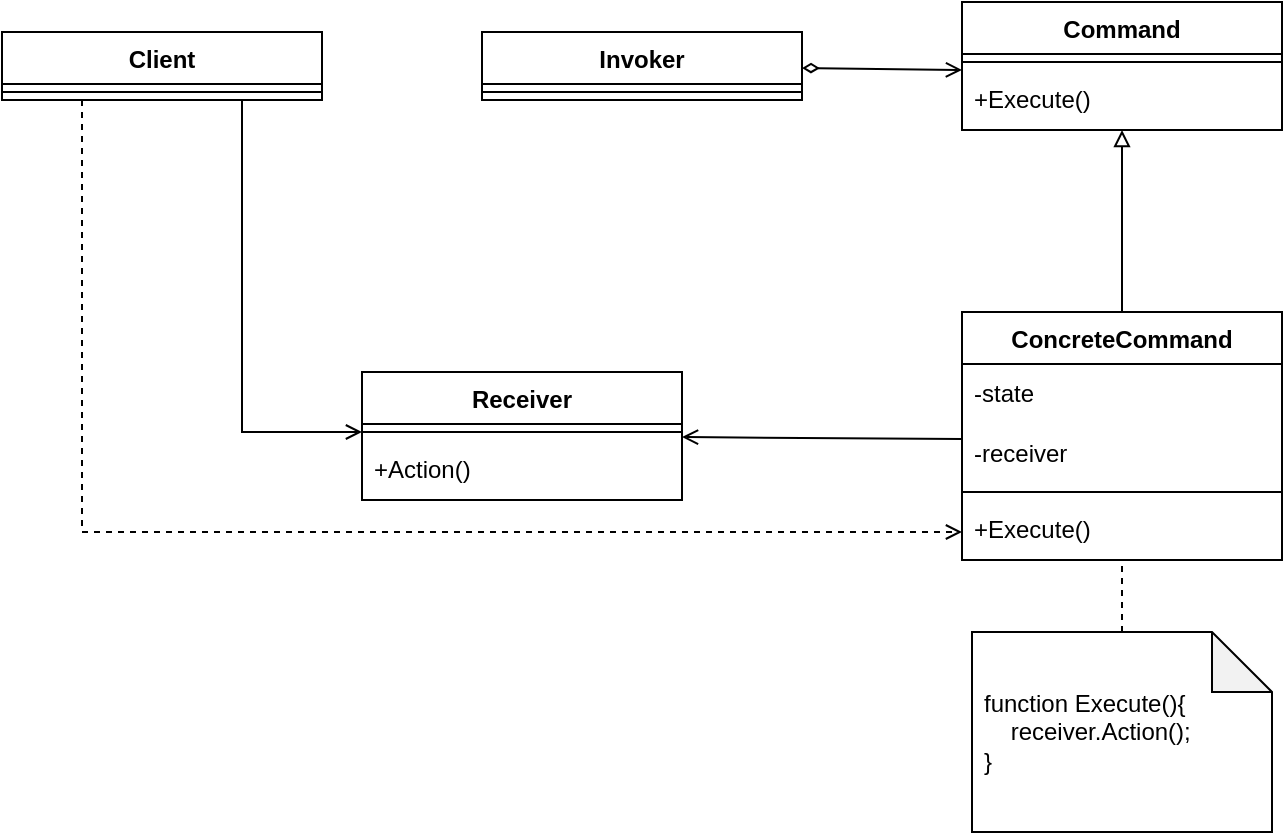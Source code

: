 <mxfile version="22.1.11" type="device">
  <diagram name="第 1 页" id="-GlqBDzH1t4PjSSptSra">
    <mxGraphModel dx="1434" dy="844" grid="1" gridSize="10" guides="1" tooltips="1" connect="1" arrows="1" fold="1" page="1" pageScale="1" pageWidth="827" pageHeight="1169" math="0" shadow="0">
      <root>
        <mxCell id="0" />
        <mxCell id="1" parent="0" />
        <mxCell id="C5T_iehNgO3cePDoKk0J-26" style="edgeStyle=orthogonalEdgeStyle;rounded=0;orthogonalLoop=1;jettySize=auto;html=1;exitX=0.75;exitY=1;exitDx=0;exitDy=0;endArrow=open;endFill=0;" edge="1" parent="1" source="C5T_iehNgO3cePDoKk0J-1" target="C5T_iehNgO3cePDoKk0J-10">
          <mxGeometry relative="1" as="geometry">
            <Array as="points">
              <mxPoint x="120" y="400" />
            </Array>
          </mxGeometry>
        </mxCell>
        <mxCell id="C5T_iehNgO3cePDoKk0J-27" style="edgeStyle=orthogonalEdgeStyle;rounded=0;orthogonalLoop=1;jettySize=auto;html=1;exitX=0.25;exitY=1;exitDx=0;exitDy=0;endArrow=open;endFill=0;dashed=1;" edge="1" parent="1" source="C5T_iehNgO3cePDoKk0J-1" target="C5T_iehNgO3cePDoKk0J-12">
          <mxGeometry relative="1" as="geometry">
            <Array as="points">
              <mxPoint x="40" y="450" />
            </Array>
          </mxGeometry>
        </mxCell>
        <mxCell id="C5T_iehNgO3cePDoKk0J-1" value="Client" style="swimlane;fontStyle=1;align=center;verticalAlign=top;childLayout=stackLayout;horizontal=1;startSize=26;horizontalStack=0;resizeParent=1;resizeParentMax=0;resizeLast=0;collapsible=1;marginBottom=0;whiteSpace=wrap;html=1;" vertex="1" parent="1">
          <mxGeometry y="200" width="160" height="34" as="geometry" />
        </mxCell>
        <mxCell id="C5T_iehNgO3cePDoKk0J-3" value="" style="line;strokeWidth=1;fillColor=none;align=left;verticalAlign=middle;spacingTop=-1;spacingLeft=3;spacingRight=3;rotatable=0;labelPosition=right;points=[];portConstraint=eastwest;strokeColor=inherit;" vertex="1" parent="C5T_iehNgO3cePDoKk0J-1">
          <mxGeometry y="26" width="160" height="8" as="geometry" />
        </mxCell>
        <mxCell id="C5T_iehNgO3cePDoKk0J-5" value="Invoker" style="swimlane;fontStyle=1;align=center;verticalAlign=top;childLayout=stackLayout;horizontal=1;startSize=26;horizontalStack=0;resizeParent=1;resizeParentMax=0;resizeLast=0;collapsible=1;marginBottom=0;whiteSpace=wrap;html=1;" vertex="1" parent="1">
          <mxGeometry x="240" y="200" width="160" height="34" as="geometry" />
        </mxCell>
        <mxCell id="C5T_iehNgO3cePDoKk0J-6" value="" style="line;strokeWidth=1;fillColor=none;align=left;verticalAlign=middle;spacingTop=-1;spacingLeft=3;spacingRight=3;rotatable=0;labelPosition=right;points=[];portConstraint=eastwest;strokeColor=inherit;" vertex="1" parent="C5T_iehNgO3cePDoKk0J-5">
          <mxGeometry y="26" width="160" height="8" as="geometry" />
        </mxCell>
        <mxCell id="C5T_iehNgO3cePDoKk0J-7" value="Command" style="swimlane;fontStyle=1;align=center;verticalAlign=top;childLayout=stackLayout;horizontal=1;startSize=26;horizontalStack=0;resizeParent=1;resizeParentMax=0;resizeLast=0;collapsible=1;marginBottom=0;whiteSpace=wrap;html=1;" vertex="1" parent="1">
          <mxGeometry x="480" y="185" width="160" height="64" as="geometry" />
        </mxCell>
        <mxCell id="C5T_iehNgO3cePDoKk0J-8" value="" style="line;strokeWidth=1;fillColor=none;align=left;verticalAlign=middle;spacingTop=-1;spacingLeft=3;spacingRight=3;rotatable=0;labelPosition=right;points=[];portConstraint=eastwest;strokeColor=inherit;" vertex="1" parent="C5T_iehNgO3cePDoKk0J-7">
          <mxGeometry y="26" width="160" height="8" as="geometry" />
        </mxCell>
        <mxCell id="C5T_iehNgO3cePDoKk0J-9" value="+Execute()" style="text;html=1;strokeColor=none;fillColor=none;align=left;verticalAlign=middle;whiteSpace=wrap;rounded=0;spacingLeft=4;spacingRight=4;" vertex="1" parent="C5T_iehNgO3cePDoKk0J-7">
          <mxGeometry y="34" width="160" height="30" as="geometry" />
        </mxCell>
        <mxCell id="C5T_iehNgO3cePDoKk0J-10" value="Receiver" style="swimlane;fontStyle=1;align=center;verticalAlign=top;childLayout=stackLayout;horizontal=1;startSize=26;horizontalStack=0;resizeParent=1;resizeParentMax=0;resizeLast=0;collapsible=1;marginBottom=0;whiteSpace=wrap;html=1;" vertex="1" parent="1">
          <mxGeometry x="180" y="370" width="160" height="64" as="geometry" />
        </mxCell>
        <mxCell id="C5T_iehNgO3cePDoKk0J-11" value="" style="line;strokeWidth=1;fillColor=none;align=left;verticalAlign=middle;spacingTop=-1;spacingLeft=3;spacingRight=3;rotatable=0;labelPosition=right;points=[];portConstraint=eastwest;strokeColor=inherit;" vertex="1" parent="C5T_iehNgO3cePDoKk0J-10">
          <mxGeometry y="26" width="160" height="8" as="geometry" />
        </mxCell>
        <mxCell id="C5T_iehNgO3cePDoKk0J-17" value="+Action()" style="text;html=1;strokeColor=none;fillColor=none;align=left;verticalAlign=middle;whiteSpace=wrap;rounded=0;spacingLeft=4;spacingRight=4;" vertex="1" parent="C5T_iehNgO3cePDoKk0J-10">
          <mxGeometry y="34" width="160" height="30" as="geometry" />
        </mxCell>
        <mxCell id="C5T_iehNgO3cePDoKk0J-21" style="rounded=0;orthogonalLoop=1;jettySize=auto;html=1;exitX=0.5;exitY=0;exitDx=0;exitDy=0;endArrow=block;endFill=0;" edge="1" parent="1" source="C5T_iehNgO3cePDoKk0J-12" target="C5T_iehNgO3cePDoKk0J-7">
          <mxGeometry relative="1" as="geometry" />
        </mxCell>
        <mxCell id="C5T_iehNgO3cePDoKk0J-12" value="ConcreteCommand" style="swimlane;fontStyle=1;align=center;verticalAlign=top;childLayout=stackLayout;horizontal=1;startSize=26;horizontalStack=0;resizeParent=1;resizeParentMax=0;resizeLast=0;collapsible=1;marginBottom=0;whiteSpace=wrap;html=1;" vertex="1" parent="1">
          <mxGeometry x="480" y="340" width="160" height="124" as="geometry" />
        </mxCell>
        <mxCell id="C5T_iehNgO3cePDoKk0J-15" value="-state" style="text;html=1;strokeColor=none;fillColor=none;align=left;verticalAlign=middle;whiteSpace=wrap;rounded=0;spacingLeft=4;spacingRight=4;" vertex="1" parent="C5T_iehNgO3cePDoKk0J-12">
          <mxGeometry y="26" width="160" height="30" as="geometry" />
        </mxCell>
        <mxCell id="C5T_iehNgO3cePDoKk0J-16" value="-receiver" style="text;html=1;strokeColor=none;fillColor=none;align=left;verticalAlign=middle;whiteSpace=wrap;rounded=0;spacingLeft=4;spacingRight=4;" vertex="1" parent="C5T_iehNgO3cePDoKk0J-12">
          <mxGeometry y="56" width="160" height="30" as="geometry" />
        </mxCell>
        <mxCell id="C5T_iehNgO3cePDoKk0J-13" value="" style="line;strokeWidth=1;fillColor=none;align=left;verticalAlign=middle;spacingTop=-1;spacingLeft=3;spacingRight=3;rotatable=0;labelPosition=right;points=[];portConstraint=eastwest;strokeColor=inherit;" vertex="1" parent="C5T_iehNgO3cePDoKk0J-12">
          <mxGeometry y="86" width="160" height="8" as="geometry" />
        </mxCell>
        <mxCell id="C5T_iehNgO3cePDoKk0J-14" value="+Execute()" style="text;html=1;strokeColor=none;fillColor=none;align=left;verticalAlign=middle;whiteSpace=wrap;rounded=0;spacingLeft=4;spacingRight=4;" vertex="1" parent="C5T_iehNgO3cePDoKk0J-12">
          <mxGeometry y="94" width="160" height="30" as="geometry" />
        </mxCell>
        <mxCell id="C5T_iehNgO3cePDoKk0J-20" style="rounded=0;orthogonalLoop=1;jettySize=auto;html=1;exitX=0.5;exitY=0;exitDx=0;exitDy=0;exitPerimeter=0;entryX=0.5;entryY=1;entryDx=0;entryDy=0;endArrow=none;endFill=0;dashed=1;" edge="1" parent="1" source="C5T_iehNgO3cePDoKk0J-18" target="C5T_iehNgO3cePDoKk0J-14">
          <mxGeometry relative="1" as="geometry" />
        </mxCell>
        <mxCell id="C5T_iehNgO3cePDoKk0J-18" value="function Execute(){&lt;br&gt;&amp;nbsp; &amp;nbsp; receiver.Action();&lt;br&gt;}" style="shape=note;whiteSpace=wrap;html=1;backgroundOutline=1;darkOpacity=0.05;align=left;spacingLeft=4;spacingRight=4;" vertex="1" parent="1">
          <mxGeometry x="485" y="500" width="150" height="100" as="geometry" />
        </mxCell>
        <mxCell id="C5T_iehNgO3cePDoKk0J-22" style="rounded=0;orthogonalLoop=1;jettySize=auto;html=1;exitX=0;exitY=0.25;exitDx=0;exitDy=0;endArrow=open;endFill=0;" edge="1" parent="1" source="C5T_iehNgO3cePDoKk0J-16" target="C5T_iehNgO3cePDoKk0J-10">
          <mxGeometry relative="1" as="geometry">
            <mxPoint x="390" y="410" as="targetPoint" />
          </mxGeometry>
        </mxCell>
        <mxCell id="C5T_iehNgO3cePDoKk0J-23" style="rounded=0;orthogonalLoop=1;jettySize=auto;html=1;exitX=0;exitY=0;exitDx=0;exitDy=0;endArrow=diamondThin;endFill=0;startArrow=open;startFill=0;" edge="1" parent="1" source="C5T_iehNgO3cePDoKk0J-9" target="C5T_iehNgO3cePDoKk0J-5">
          <mxGeometry relative="1" as="geometry" />
        </mxCell>
      </root>
    </mxGraphModel>
  </diagram>
</mxfile>
